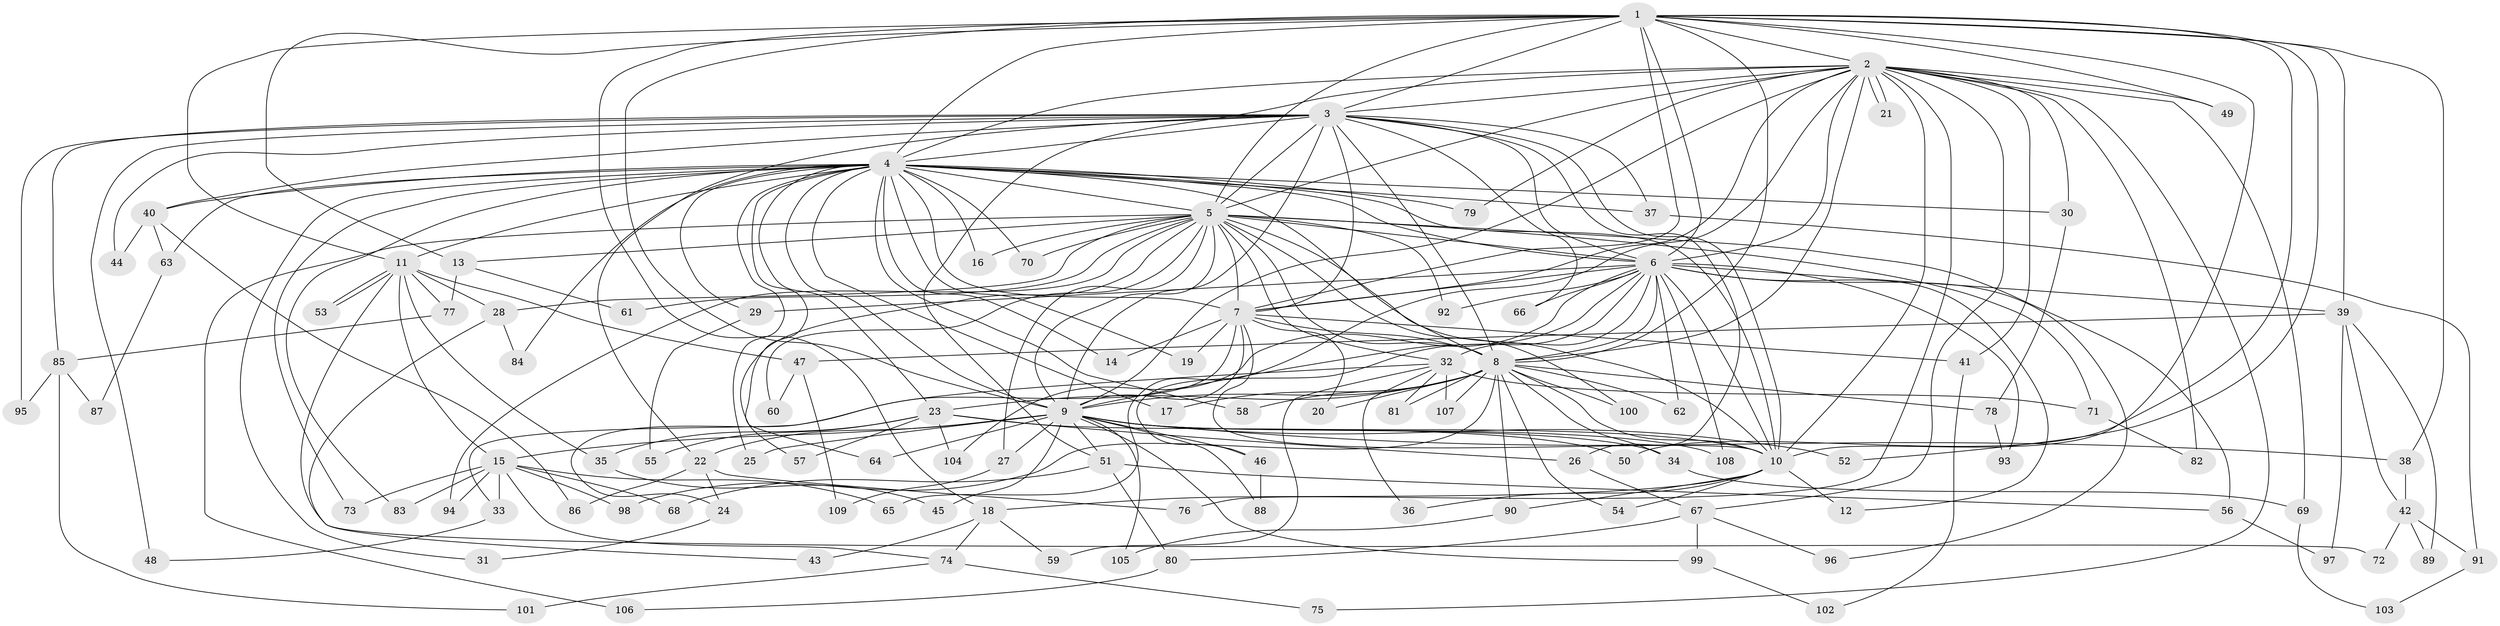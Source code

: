 // coarse degree distribution, {19: 0.012195121951219513, 23: 0.012195121951219513, 15: 0.012195121951219513, 25: 0.012195121951219513, 21: 0.024390243902439025, 24: 0.012195121951219513, 18: 0.012195121951219513, 8: 0.024390243902439025, 2: 0.5365853658536586, 4: 0.07317073170731707, 10: 0.012195121951219513, 6: 0.012195121951219513, 3: 0.1951219512195122, 7: 0.012195121951219513, 5: 0.036585365853658534}
// Generated by graph-tools (version 1.1) at 2025/41/03/06/25 10:41:42]
// undirected, 109 vertices, 243 edges
graph export_dot {
graph [start="1"]
  node [color=gray90,style=filled];
  1;
  2;
  3;
  4;
  5;
  6;
  7;
  8;
  9;
  10;
  11;
  12;
  13;
  14;
  15;
  16;
  17;
  18;
  19;
  20;
  21;
  22;
  23;
  24;
  25;
  26;
  27;
  28;
  29;
  30;
  31;
  32;
  33;
  34;
  35;
  36;
  37;
  38;
  39;
  40;
  41;
  42;
  43;
  44;
  45;
  46;
  47;
  48;
  49;
  50;
  51;
  52;
  53;
  54;
  55;
  56;
  57;
  58;
  59;
  60;
  61;
  62;
  63;
  64;
  65;
  66;
  67;
  68;
  69;
  70;
  71;
  72;
  73;
  74;
  75;
  76;
  77;
  78;
  79;
  80;
  81;
  82;
  83;
  84;
  85;
  86;
  87;
  88;
  89;
  90;
  91;
  92;
  93;
  94;
  95;
  96;
  97;
  98;
  99;
  100;
  101;
  102;
  103;
  104;
  105;
  106;
  107;
  108;
  109;
  1 -- 2;
  1 -- 3;
  1 -- 4;
  1 -- 5;
  1 -- 6;
  1 -- 7;
  1 -- 8;
  1 -- 9;
  1 -- 10;
  1 -- 11;
  1 -- 13;
  1 -- 18;
  1 -- 38;
  1 -- 39;
  1 -- 49;
  1 -- 50;
  1 -- 52;
  2 -- 3;
  2 -- 4;
  2 -- 5;
  2 -- 6;
  2 -- 7;
  2 -- 8;
  2 -- 9;
  2 -- 10;
  2 -- 21;
  2 -- 21;
  2 -- 30;
  2 -- 41;
  2 -- 49;
  2 -- 51;
  2 -- 65;
  2 -- 67;
  2 -- 69;
  2 -- 75;
  2 -- 76;
  2 -- 79;
  2 -- 82;
  3 -- 4;
  3 -- 5;
  3 -- 6;
  3 -- 7;
  3 -- 8;
  3 -- 9;
  3 -- 10;
  3 -- 22;
  3 -- 26;
  3 -- 37;
  3 -- 40;
  3 -- 44;
  3 -- 48;
  3 -- 66;
  3 -- 85;
  3 -- 95;
  4 -- 5;
  4 -- 6;
  4 -- 7;
  4 -- 8;
  4 -- 9;
  4 -- 10;
  4 -- 11;
  4 -- 14;
  4 -- 16;
  4 -- 17;
  4 -- 19;
  4 -- 23;
  4 -- 25;
  4 -- 29;
  4 -- 30;
  4 -- 31;
  4 -- 37;
  4 -- 40;
  4 -- 58;
  4 -- 63;
  4 -- 64;
  4 -- 70;
  4 -- 73;
  4 -- 79;
  4 -- 83;
  4 -- 84;
  5 -- 6;
  5 -- 7;
  5 -- 8;
  5 -- 9;
  5 -- 10;
  5 -- 13;
  5 -- 16;
  5 -- 27;
  5 -- 28;
  5 -- 32;
  5 -- 56;
  5 -- 57;
  5 -- 60;
  5 -- 61;
  5 -- 70;
  5 -- 71;
  5 -- 92;
  5 -- 94;
  5 -- 100;
  5 -- 106;
  6 -- 7;
  6 -- 8;
  6 -- 9;
  6 -- 10;
  6 -- 12;
  6 -- 29;
  6 -- 32;
  6 -- 39;
  6 -- 46;
  6 -- 62;
  6 -- 66;
  6 -- 92;
  6 -- 93;
  6 -- 96;
  6 -- 104;
  6 -- 108;
  7 -- 8;
  7 -- 9;
  7 -- 10;
  7 -- 14;
  7 -- 19;
  7 -- 20;
  7 -- 24;
  7 -- 41;
  8 -- 9;
  8 -- 10;
  8 -- 17;
  8 -- 20;
  8 -- 23;
  8 -- 34;
  8 -- 54;
  8 -- 58;
  8 -- 62;
  8 -- 78;
  8 -- 81;
  8 -- 90;
  8 -- 98;
  8 -- 100;
  8 -- 107;
  9 -- 10;
  9 -- 15;
  9 -- 22;
  9 -- 25;
  9 -- 27;
  9 -- 34;
  9 -- 38;
  9 -- 45;
  9 -- 46;
  9 -- 51;
  9 -- 52;
  9 -- 64;
  9 -- 88;
  9 -- 99;
  9 -- 105;
  9 -- 108;
  10 -- 12;
  10 -- 18;
  10 -- 36;
  10 -- 54;
  10 -- 90;
  11 -- 15;
  11 -- 28;
  11 -- 35;
  11 -- 47;
  11 -- 53;
  11 -- 53;
  11 -- 72;
  11 -- 77;
  13 -- 61;
  13 -- 77;
  15 -- 33;
  15 -- 65;
  15 -- 68;
  15 -- 73;
  15 -- 74;
  15 -- 83;
  15 -- 94;
  15 -- 98;
  18 -- 43;
  18 -- 59;
  18 -- 74;
  22 -- 24;
  22 -- 76;
  22 -- 86;
  23 -- 26;
  23 -- 35;
  23 -- 50;
  23 -- 55;
  23 -- 57;
  23 -- 104;
  24 -- 31;
  26 -- 67;
  27 -- 109;
  28 -- 43;
  28 -- 84;
  29 -- 55;
  30 -- 78;
  32 -- 33;
  32 -- 36;
  32 -- 59;
  32 -- 71;
  32 -- 81;
  32 -- 107;
  33 -- 48;
  34 -- 69;
  35 -- 45;
  37 -- 91;
  38 -- 42;
  39 -- 42;
  39 -- 47;
  39 -- 89;
  39 -- 97;
  40 -- 44;
  40 -- 63;
  40 -- 86;
  41 -- 102;
  42 -- 72;
  42 -- 89;
  42 -- 91;
  46 -- 88;
  47 -- 60;
  47 -- 109;
  51 -- 56;
  51 -- 68;
  51 -- 80;
  56 -- 97;
  63 -- 87;
  67 -- 80;
  67 -- 96;
  67 -- 99;
  69 -- 103;
  71 -- 82;
  74 -- 75;
  74 -- 101;
  77 -- 85;
  78 -- 93;
  80 -- 106;
  85 -- 87;
  85 -- 95;
  85 -- 101;
  90 -- 105;
  91 -- 103;
  99 -- 102;
}
